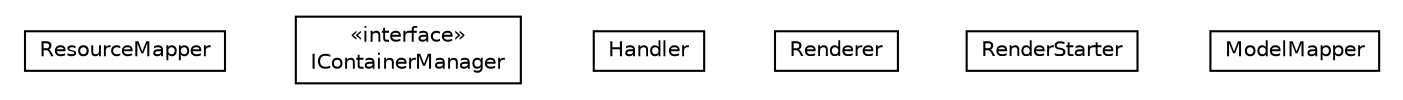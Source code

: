 #!/usr/local/bin/dot
#
# Class diagram 
# Generated by UMLGraph version R5_6-24-gf6e263 (http://www.umlgraph.org/)
#

digraph G {
	edge [fontname="Helvetica",fontsize=10,labelfontname="Helvetica",labelfontsize=10];
	node [fontname="Helvetica",fontsize=10,shape=plaintext];
	nodesep=0.25;
	ranksep=0.5;
	// org.universAAL.ui.handler.gui.swing.ResourceMapper
	c4089 [label=<<table title="org.universAAL.ui.handler.gui.swing.ResourceMapper" border="0" cellborder="1" cellspacing="0" cellpadding="2" port="p" href="./ResourceMapper.html">
		<tr><td><table border="0" cellspacing="0" cellpadding="1">
<tr><td align="center" balign="center"> ResourceMapper </td></tr>
		</table></td></tr>
		</table>>, URL="./ResourceMapper.html", fontname="Helvetica", fontcolor="black", fontsize=10.0];
	// org.universAAL.ui.handler.gui.swing.IContainerManager
	c4090 [label=<<table title="org.universAAL.ui.handler.gui.swing.IContainerManager" border="0" cellborder="1" cellspacing="0" cellpadding="2" port="p" href="./IContainerManager.html">
		<tr><td><table border="0" cellspacing="0" cellpadding="1">
<tr><td align="center" balign="center"> &#171;interface&#187; </td></tr>
<tr><td align="center" balign="center"> IContainerManager </td></tr>
		</table></td></tr>
		</table>>, URL="./IContainerManager.html", fontname="Helvetica", fontcolor="black", fontsize=10.0];
	// org.universAAL.ui.handler.gui.swing.Handler
	c4091 [label=<<table title="org.universAAL.ui.handler.gui.swing.Handler" border="0" cellborder="1" cellspacing="0" cellpadding="2" port="p" href="./Handler.html">
		<tr><td><table border="0" cellspacing="0" cellpadding="1">
<tr><td align="center" balign="center"> Handler </td></tr>
		</table></td></tr>
		</table>>, URL="./Handler.html", fontname="Helvetica", fontcolor="black", fontsize=10.0];
	// org.universAAL.ui.handler.gui.swing.Renderer
	c4092 [label=<<table title="org.universAAL.ui.handler.gui.swing.Renderer" border="0" cellborder="1" cellspacing="0" cellpadding="2" port="p" href="./Renderer.html">
		<tr><td><table border="0" cellspacing="0" cellpadding="1">
<tr><td align="center" balign="center"> Renderer </td></tr>
		</table></td></tr>
		</table>>, URL="./Renderer.html", fontname="Helvetica", fontcolor="black", fontsize=10.0];
	// org.universAAL.ui.handler.gui.swing.Renderer.RenderStarter
	c4093 [label=<<table title="org.universAAL.ui.handler.gui.swing.Renderer.RenderStarter" border="0" cellborder="1" cellspacing="0" cellpadding="2" port="p" href="./Renderer.RenderStarter.html">
		<tr><td><table border="0" cellspacing="0" cellpadding="1">
<tr><td align="center" balign="center"> RenderStarter </td></tr>
		</table></td></tr>
		</table>>, URL="./Renderer.RenderStarter.html", fontname="Helvetica", fontcolor="black", fontsize=10.0];
	// org.universAAL.ui.handler.gui.swing.ModelMapper
	c4094 [label=<<table title="org.universAAL.ui.handler.gui.swing.ModelMapper" border="0" cellborder="1" cellspacing="0" cellpadding="2" port="p" href="./ModelMapper.html">
		<tr><td><table border="0" cellspacing="0" cellpadding="1">
<tr><td align="center" balign="center"> ModelMapper </td></tr>
		</table></td></tr>
		</table>>, URL="./ModelMapper.html", fontname="Helvetica", fontcolor="black", fontsize=10.0];
}

